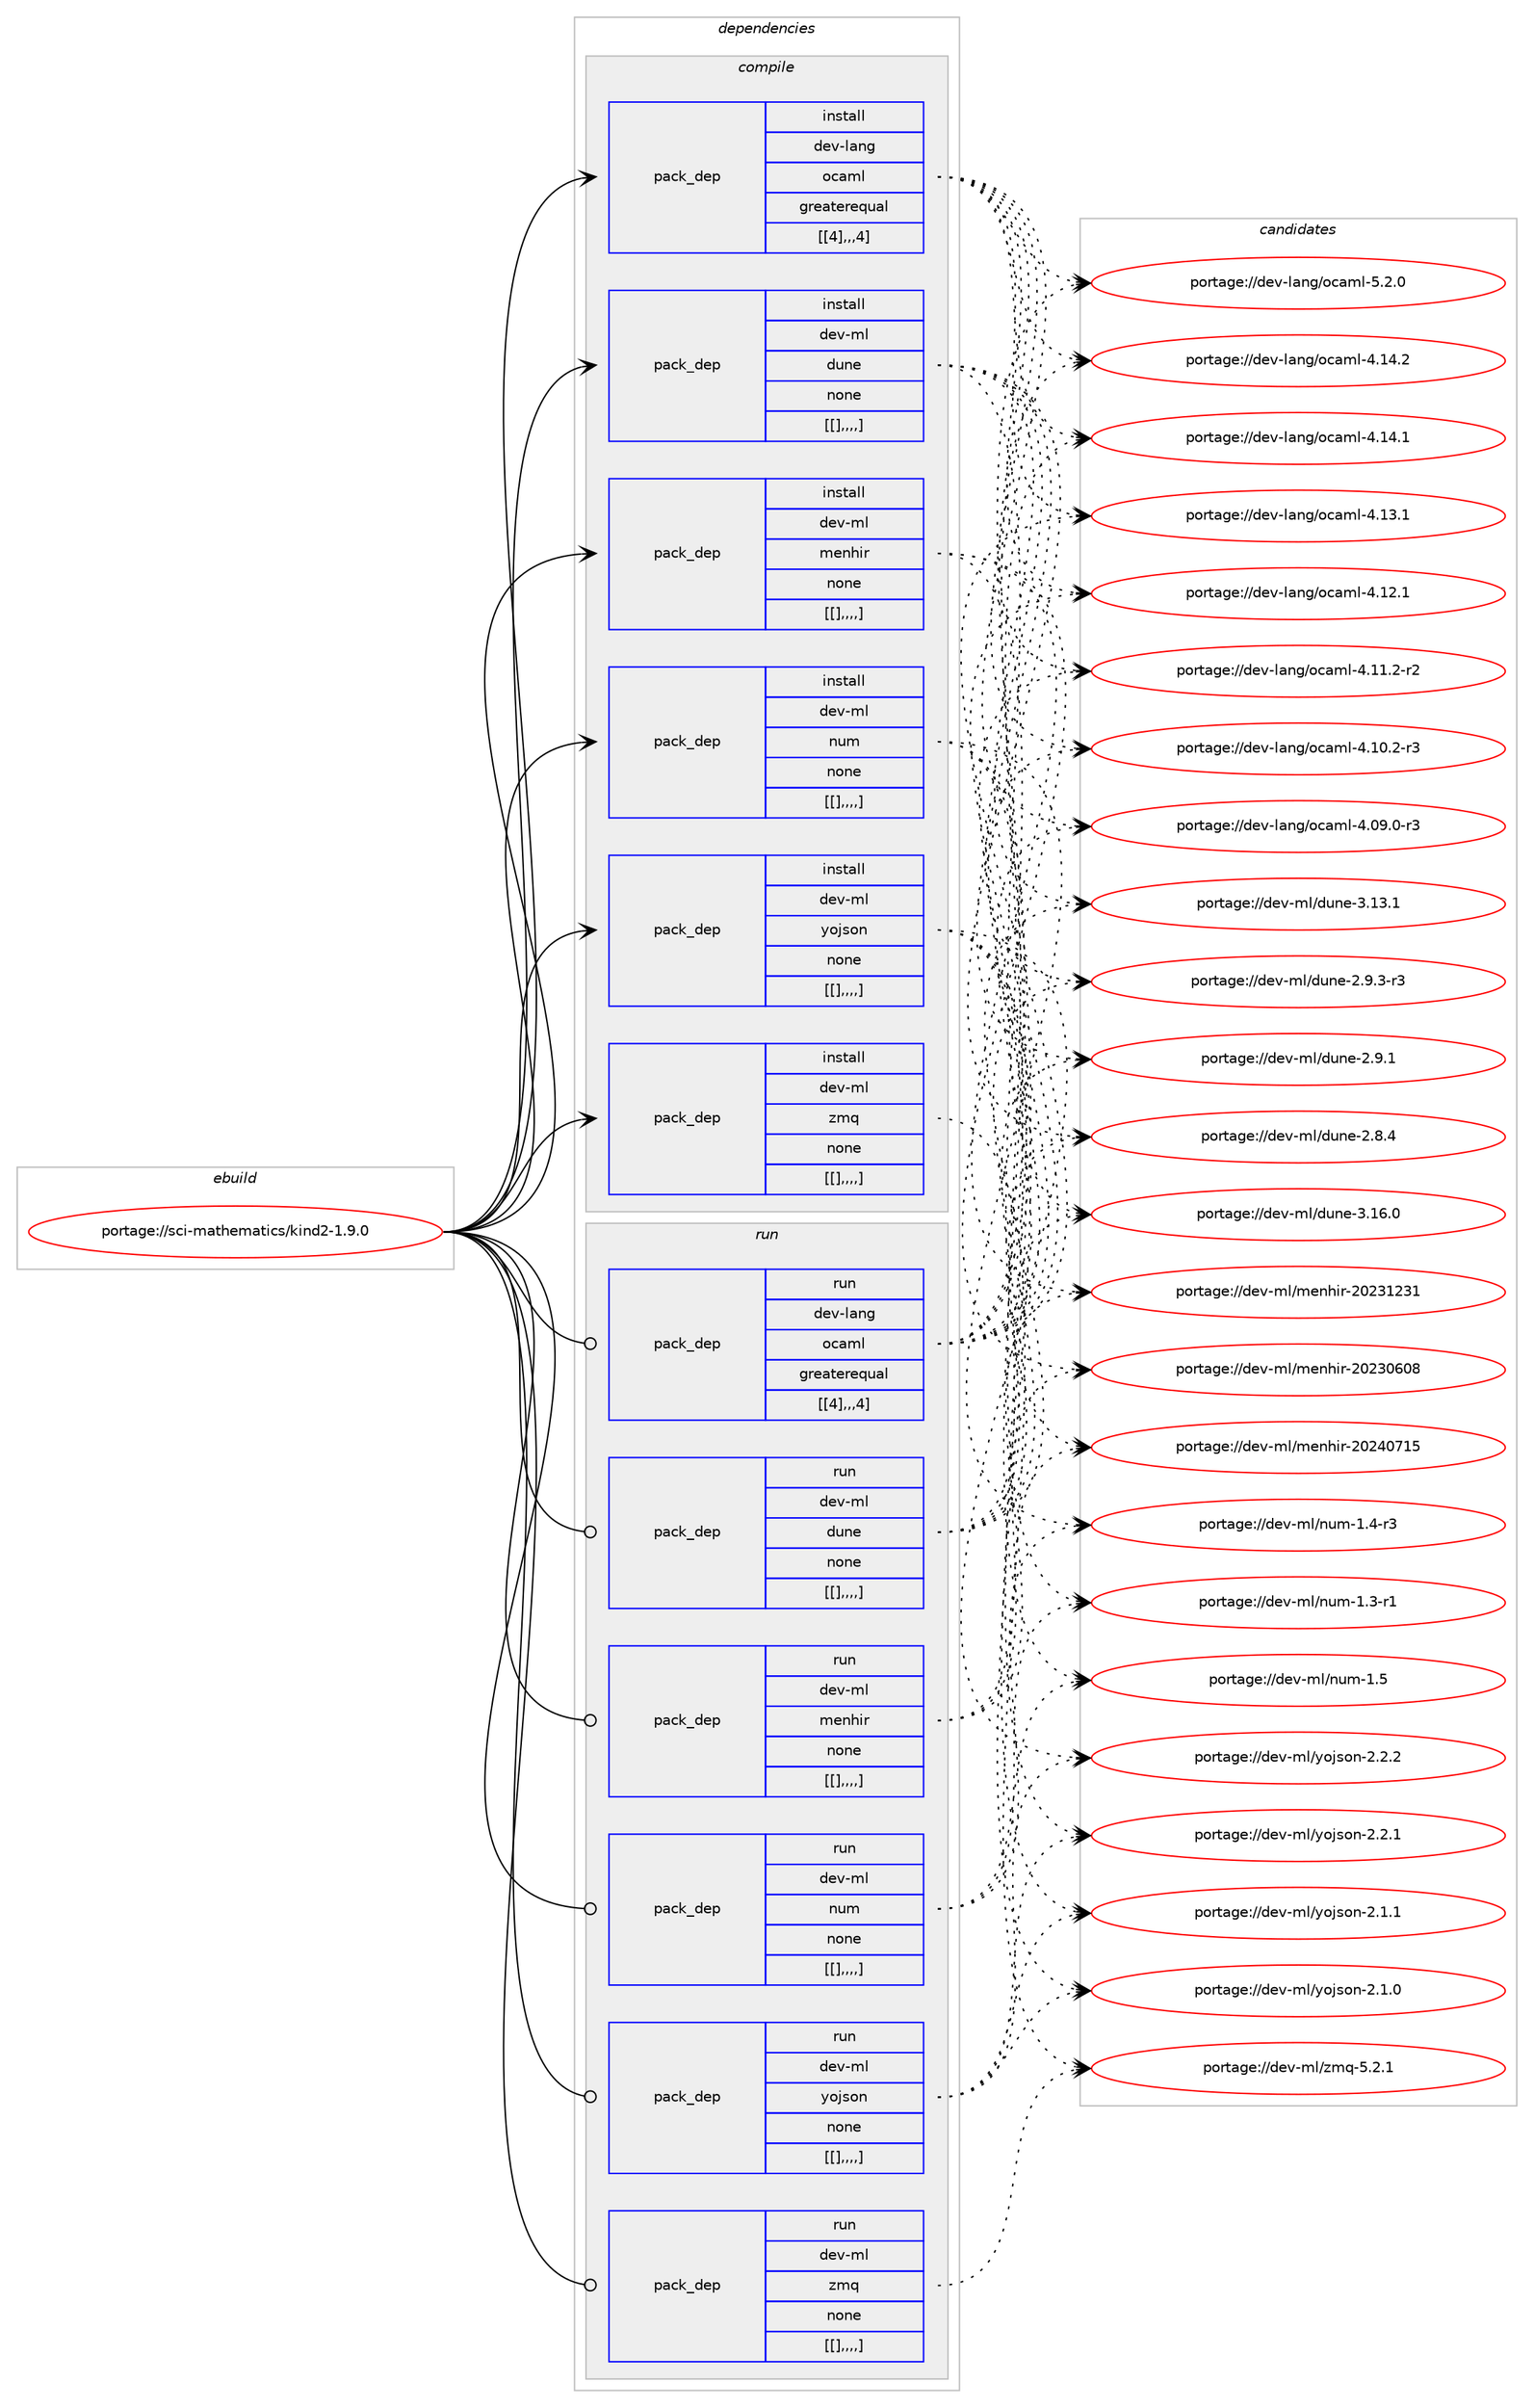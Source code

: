 digraph prolog {

# *************
# Graph options
# *************

newrank=true;
concentrate=true;
compound=true;
graph [rankdir=LR,fontname=Helvetica,fontsize=10,ranksep=1.5];#, ranksep=2.5, nodesep=0.2];
edge  [arrowhead=vee];
node  [fontname=Helvetica,fontsize=10];

# **********
# The ebuild
# **********

subgraph cluster_leftcol {
color=gray;
label=<<i>ebuild</i>>;
id [label="portage://sci-mathematics/kind2-1.9.0", color=red, width=4, href="../sci-mathematics/kind2-1.9.0.svg"];
}

# ****************
# The dependencies
# ****************

subgraph cluster_midcol {
color=gray;
label=<<i>dependencies</i>>;
subgraph cluster_compile {
fillcolor="#eeeeee";
style=filled;
label=<<i>compile</i>>;
subgraph pack309211 {
dependency424481 [label=<<TABLE BORDER="0" CELLBORDER="1" CELLSPACING="0" CELLPADDING="4" WIDTH="220"><TR><TD ROWSPAN="6" CELLPADDING="30">pack_dep</TD></TR><TR><TD WIDTH="110">install</TD></TR><TR><TD>dev-lang</TD></TR><TR><TD>ocaml</TD></TR><TR><TD>greaterequal</TD></TR><TR><TD>[[4],,,4]</TD></TR></TABLE>>, shape=none, color=blue];
}
id:e -> dependency424481:w [weight=20,style="solid",arrowhead="vee"];
subgraph pack309212 {
dependency424482 [label=<<TABLE BORDER="0" CELLBORDER="1" CELLSPACING="0" CELLPADDING="4" WIDTH="220"><TR><TD ROWSPAN="6" CELLPADDING="30">pack_dep</TD></TR><TR><TD WIDTH="110">install</TD></TR><TR><TD>dev-ml</TD></TR><TR><TD>dune</TD></TR><TR><TD>none</TD></TR><TR><TD>[[],,,,]</TD></TR></TABLE>>, shape=none, color=blue];
}
id:e -> dependency424482:w [weight=20,style="solid",arrowhead="vee"];
subgraph pack309213 {
dependency424483 [label=<<TABLE BORDER="0" CELLBORDER="1" CELLSPACING="0" CELLPADDING="4" WIDTH="220"><TR><TD ROWSPAN="6" CELLPADDING="30">pack_dep</TD></TR><TR><TD WIDTH="110">install</TD></TR><TR><TD>dev-ml</TD></TR><TR><TD>menhir</TD></TR><TR><TD>none</TD></TR><TR><TD>[[],,,,]</TD></TR></TABLE>>, shape=none, color=blue];
}
id:e -> dependency424483:w [weight=20,style="solid",arrowhead="vee"];
subgraph pack309214 {
dependency424484 [label=<<TABLE BORDER="0" CELLBORDER="1" CELLSPACING="0" CELLPADDING="4" WIDTH="220"><TR><TD ROWSPAN="6" CELLPADDING="30">pack_dep</TD></TR><TR><TD WIDTH="110">install</TD></TR><TR><TD>dev-ml</TD></TR><TR><TD>num</TD></TR><TR><TD>none</TD></TR><TR><TD>[[],,,,]</TD></TR></TABLE>>, shape=none, color=blue];
}
id:e -> dependency424484:w [weight=20,style="solid",arrowhead="vee"];
subgraph pack309215 {
dependency424485 [label=<<TABLE BORDER="0" CELLBORDER="1" CELLSPACING="0" CELLPADDING="4" WIDTH="220"><TR><TD ROWSPAN="6" CELLPADDING="30">pack_dep</TD></TR><TR><TD WIDTH="110">install</TD></TR><TR><TD>dev-ml</TD></TR><TR><TD>yojson</TD></TR><TR><TD>none</TD></TR><TR><TD>[[],,,,]</TD></TR></TABLE>>, shape=none, color=blue];
}
id:e -> dependency424485:w [weight=20,style="solid",arrowhead="vee"];
subgraph pack309216 {
dependency424486 [label=<<TABLE BORDER="0" CELLBORDER="1" CELLSPACING="0" CELLPADDING="4" WIDTH="220"><TR><TD ROWSPAN="6" CELLPADDING="30">pack_dep</TD></TR><TR><TD WIDTH="110">install</TD></TR><TR><TD>dev-ml</TD></TR><TR><TD>zmq</TD></TR><TR><TD>none</TD></TR><TR><TD>[[],,,,]</TD></TR></TABLE>>, shape=none, color=blue];
}
id:e -> dependency424486:w [weight=20,style="solid",arrowhead="vee"];
}
subgraph cluster_compileandrun {
fillcolor="#eeeeee";
style=filled;
label=<<i>compile and run</i>>;
}
subgraph cluster_run {
fillcolor="#eeeeee";
style=filled;
label=<<i>run</i>>;
subgraph pack309217 {
dependency424487 [label=<<TABLE BORDER="0" CELLBORDER="1" CELLSPACING="0" CELLPADDING="4" WIDTH="220"><TR><TD ROWSPAN="6" CELLPADDING="30">pack_dep</TD></TR><TR><TD WIDTH="110">run</TD></TR><TR><TD>dev-lang</TD></TR><TR><TD>ocaml</TD></TR><TR><TD>greaterequal</TD></TR><TR><TD>[[4],,,4]</TD></TR></TABLE>>, shape=none, color=blue];
}
id:e -> dependency424487:w [weight=20,style="solid",arrowhead="odot"];
subgraph pack309218 {
dependency424488 [label=<<TABLE BORDER="0" CELLBORDER="1" CELLSPACING="0" CELLPADDING="4" WIDTH="220"><TR><TD ROWSPAN="6" CELLPADDING="30">pack_dep</TD></TR><TR><TD WIDTH="110">run</TD></TR><TR><TD>dev-ml</TD></TR><TR><TD>dune</TD></TR><TR><TD>none</TD></TR><TR><TD>[[],,,,]</TD></TR></TABLE>>, shape=none, color=blue];
}
id:e -> dependency424488:w [weight=20,style="solid",arrowhead="odot"];
subgraph pack309219 {
dependency424489 [label=<<TABLE BORDER="0" CELLBORDER="1" CELLSPACING="0" CELLPADDING="4" WIDTH="220"><TR><TD ROWSPAN="6" CELLPADDING="30">pack_dep</TD></TR><TR><TD WIDTH="110">run</TD></TR><TR><TD>dev-ml</TD></TR><TR><TD>menhir</TD></TR><TR><TD>none</TD></TR><TR><TD>[[],,,,]</TD></TR></TABLE>>, shape=none, color=blue];
}
id:e -> dependency424489:w [weight=20,style="solid",arrowhead="odot"];
subgraph pack309220 {
dependency424490 [label=<<TABLE BORDER="0" CELLBORDER="1" CELLSPACING="0" CELLPADDING="4" WIDTH="220"><TR><TD ROWSPAN="6" CELLPADDING="30">pack_dep</TD></TR><TR><TD WIDTH="110">run</TD></TR><TR><TD>dev-ml</TD></TR><TR><TD>num</TD></TR><TR><TD>none</TD></TR><TR><TD>[[],,,,]</TD></TR></TABLE>>, shape=none, color=blue];
}
id:e -> dependency424490:w [weight=20,style="solid",arrowhead="odot"];
subgraph pack309221 {
dependency424491 [label=<<TABLE BORDER="0" CELLBORDER="1" CELLSPACING="0" CELLPADDING="4" WIDTH="220"><TR><TD ROWSPAN="6" CELLPADDING="30">pack_dep</TD></TR><TR><TD WIDTH="110">run</TD></TR><TR><TD>dev-ml</TD></TR><TR><TD>yojson</TD></TR><TR><TD>none</TD></TR><TR><TD>[[],,,,]</TD></TR></TABLE>>, shape=none, color=blue];
}
id:e -> dependency424491:w [weight=20,style="solid",arrowhead="odot"];
subgraph pack309222 {
dependency424492 [label=<<TABLE BORDER="0" CELLBORDER="1" CELLSPACING="0" CELLPADDING="4" WIDTH="220"><TR><TD ROWSPAN="6" CELLPADDING="30">pack_dep</TD></TR><TR><TD WIDTH="110">run</TD></TR><TR><TD>dev-ml</TD></TR><TR><TD>zmq</TD></TR><TR><TD>none</TD></TR><TR><TD>[[],,,,]</TD></TR></TABLE>>, shape=none, color=blue];
}
id:e -> dependency424492:w [weight=20,style="solid",arrowhead="odot"];
}
}

# **************
# The candidates
# **************

subgraph cluster_choices {
rank=same;
color=gray;
label=<<i>candidates</i>>;

subgraph choice309211 {
color=black;
nodesep=1;
choice1001011184510897110103471119997109108455346504648 [label="portage://dev-lang/ocaml-5.2.0", color=red, width=4,href="../dev-lang/ocaml-5.2.0.svg"];
choice100101118451089711010347111999710910845524649524650 [label="portage://dev-lang/ocaml-4.14.2", color=red, width=4,href="../dev-lang/ocaml-4.14.2.svg"];
choice100101118451089711010347111999710910845524649524649 [label="portage://dev-lang/ocaml-4.14.1", color=red, width=4,href="../dev-lang/ocaml-4.14.1.svg"];
choice100101118451089711010347111999710910845524649514649 [label="portage://dev-lang/ocaml-4.13.1", color=red, width=4,href="../dev-lang/ocaml-4.13.1.svg"];
choice100101118451089711010347111999710910845524649504649 [label="portage://dev-lang/ocaml-4.12.1", color=red, width=4,href="../dev-lang/ocaml-4.12.1.svg"];
choice1001011184510897110103471119997109108455246494946504511450 [label="portage://dev-lang/ocaml-4.11.2-r2", color=red, width=4,href="../dev-lang/ocaml-4.11.2-r2.svg"];
choice1001011184510897110103471119997109108455246494846504511451 [label="portage://dev-lang/ocaml-4.10.2-r3", color=red, width=4,href="../dev-lang/ocaml-4.10.2-r3.svg"];
choice1001011184510897110103471119997109108455246485746484511451 [label="portage://dev-lang/ocaml-4.09.0-r3", color=red, width=4,href="../dev-lang/ocaml-4.09.0-r3.svg"];
dependency424481:e -> choice1001011184510897110103471119997109108455346504648:w [style=dotted,weight="100"];
dependency424481:e -> choice100101118451089711010347111999710910845524649524650:w [style=dotted,weight="100"];
dependency424481:e -> choice100101118451089711010347111999710910845524649524649:w [style=dotted,weight="100"];
dependency424481:e -> choice100101118451089711010347111999710910845524649514649:w [style=dotted,weight="100"];
dependency424481:e -> choice100101118451089711010347111999710910845524649504649:w [style=dotted,weight="100"];
dependency424481:e -> choice1001011184510897110103471119997109108455246494946504511450:w [style=dotted,weight="100"];
dependency424481:e -> choice1001011184510897110103471119997109108455246494846504511451:w [style=dotted,weight="100"];
dependency424481:e -> choice1001011184510897110103471119997109108455246485746484511451:w [style=dotted,weight="100"];
}
subgraph choice309212 {
color=black;
nodesep=1;
choice100101118451091084710011711010145514649544648 [label="portage://dev-ml/dune-3.16.0", color=red, width=4,href="../dev-ml/dune-3.16.0.svg"];
choice100101118451091084710011711010145514649514649 [label="portage://dev-ml/dune-3.13.1", color=red, width=4,href="../dev-ml/dune-3.13.1.svg"];
choice10010111845109108471001171101014550465746514511451 [label="portage://dev-ml/dune-2.9.3-r3", color=red, width=4,href="../dev-ml/dune-2.9.3-r3.svg"];
choice1001011184510910847100117110101455046574649 [label="portage://dev-ml/dune-2.9.1", color=red, width=4,href="../dev-ml/dune-2.9.1.svg"];
choice1001011184510910847100117110101455046564652 [label="portage://dev-ml/dune-2.8.4", color=red, width=4,href="../dev-ml/dune-2.8.4.svg"];
dependency424482:e -> choice100101118451091084710011711010145514649544648:w [style=dotted,weight="100"];
dependency424482:e -> choice100101118451091084710011711010145514649514649:w [style=dotted,weight="100"];
dependency424482:e -> choice10010111845109108471001171101014550465746514511451:w [style=dotted,weight="100"];
dependency424482:e -> choice1001011184510910847100117110101455046574649:w [style=dotted,weight="100"];
dependency424482:e -> choice1001011184510910847100117110101455046564652:w [style=dotted,weight="100"];
}
subgraph choice309213 {
color=black;
nodesep=1;
choice1001011184510910847109101110104105114455048505248554953 [label="portage://dev-ml/menhir-20240715", color=red, width=4,href="../dev-ml/menhir-20240715.svg"];
choice1001011184510910847109101110104105114455048505149505149 [label="portage://dev-ml/menhir-20231231", color=red, width=4,href="../dev-ml/menhir-20231231.svg"];
choice1001011184510910847109101110104105114455048505148544856 [label="portage://dev-ml/menhir-20230608", color=red, width=4,href="../dev-ml/menhir-20230608.svg"];
dependency424483:e -> choice1001011184510910847109101110104105114455048505248554953:w [style=dotted,weight="100"];
dependency424483:e -> choice1001011184510910847109101110104105114455048505149505149:w [style=dotted,weight="100"];
dependency424483:e -> choice1001011184510910847109101110104105114455048505148544856:w [style=dotted,weight="100"];
}
subgraph choice309214 {
color=black;
nodesep=1;
choice100101118451091084711011710945494653 [label="portage://dev-ml/num-1.5", color=red, width=4,href="../dev-ml/num-1.5.svg"];
choice1001011184510910847110117109454946524511451 [label="portage://dev-ml/num-1.4-r3", color=red, width=4,href="../dev-ml/num-1.4-r3.svg"];
choice1001011184510910847110117109454946514511449 [label="portage://dev-ml/num-1.3-r1", color=red, width=4,href="../dev-ml/num-1.3-r1.svg"];
dependency424484:e -> choice100101118451091084711011710945494653:w [style=dotted,weight="100"];
dependency424484:e -> choice1001011184510910847110117109454946524511451:w [style=dotted,weight="100"];
dependency424484:e -> choice1001011184510910847110117109454946514511449:w [style=dotted,weight="100"];
}
subgraph choice309215 {
color=black;
nodesep=1;
choice1001011184510910847121111106115111110455046504650 [label="portage://dev-ml/yojson-2.2.2", color=red, width=4,href="../dev-ml/yojson-2.2.2.svg"];
choice1001011184510910847121111106115111110455046504649 [label="portage://dev-ml/yojson-2.2.1", color=red, width=4,href="../dev-ml/yojson-2.2.1.svg"];
choice1001011184510910847121111106115111110455046494649 [label="portage://dev-ml/yojson-2.1.1", color=red, width=4,href="../dev-ml/yojson-2.1.1.svg"];
choice1001011184510910847121111106115111110455046494648 [label="portage://dev-ml/yojson-2.1.0", color=red, width=4,href="../dev-ml/yojson-2.1.0.svg"];
dependency424485:e -> choice1001011184510910847121111106115111110455046504650:w [style=dotted,weight="100"];
dependency424485:e -> choice1001011184510910847121111106115111110455046504649:w [style=dotted,weight="100"];
dependency424485:e -> choice1001011184510910847121111106115111110455046494649:w [style=dotted,weight="100"];
dependency424485:e -> choice1001011184510910847121111106115111110455046494648:w [style=dotted,weight="100"];
}
subgraph choice309216 {
color=black;
nodesep=1;
choice1001011184510910847122109113455346504649 [label="portage://dev-ml/zmq-5.2.1", color=red, width=4,href="../dev-ml/zmq-5.2.1.svg"];
dependency424486:e -> choice1001011184510910847122109113455346504649:w [style=dotted,weight="100"];
}
subgraph choice309217 {
color=black;
nodesep=1;
choice1001011184510897110103471119997109108455346504648 [label="portage://dev-lang/ocaml-5.2.0", color=red, width=4,href="../dev-lang/ocaml-5.2.0.svg"];
choice100101118451089711010347111999710910845524649524650 [label="portage://dev-lang/ocaml-4.14.2", color=red, width=4,href="../dev-lang/ocaml-4.14.2.svg"];
choice100101118451089711010347111999710910845524649524649 [label="portage://dev-lang/ocaml-4.14.1", color=red, width=4,href="../dev-lang/ocaml-4.14.1.svg"];
choice100101118451089711010347111999710910845524649514649 [label="portage://dev-lang/ocaml-4.13.1", color=red, width=4,href="../dev-lang/ocaml-4.13.1.svg"];
choice100101118451089711010347111999710910845524649504649 [label="portage://dev-lang/ocaml-4.12.1", color=red, width=4,href="../dev-lang/ocaml-4.12.1.svg"];
choice1001011184510897110103471119997109108455246494946504511450 [label="portage://dev-lang/ocaml-4.11.2-r2", color=red, width=4,href="../dev-lang/ocaml-4.11.2-r2.svg"];
choice1001011184510897110103471119997109108455246494846504511451 [label="portage://dev-lang/ocaml-4.10.2-r3", color=red, width=4,href="../dev-lang/ocaml-4.10.2-r3.svg"];
choice1001011184510897110103471119997109108455246485746484511451 [label="portage://dev-lang/ocaml-4.09.0-r3", color=red, width=4,href="../dev-lang/ocaml-4.09.0-r3.svg"];
dependency424487:e -> choice1001011184510897110103471119997109108455346504648:w [style=dotted,weight="100"];
dependency424487:e -> choice100101118451089711010347111999710910845524649524650:w [style=dotted,weight="100"];
dependency424487:e -> choice100101118451089711010347111999710910845524649524649:w [style=dotted,weight="100"];
dependency424487:e -> choice100101118451089711010347111999710910845524649514649:w [style=dotted,weight="100"];
dependency424487:e -> choice100101118451089711010347111999710910845524649504649:w [style=dotted,weight="100"];
dependency424487:e -> choice1001011184510897110103471119997109108455246494946504511450:w [style=dotted,weight="100"];
dependency424487:e -> choice1001011184510897110103471119997109108455246494846504511451:w [style=dotted,weight="100"];
dependency424487:e -> choice1001011184510897110103471119997109108455246485746484511451:w [style=dotted,weight="100"];
}
subgraph choice309218 {
color=black;
nodesep=1;
choice100101118451091084710011711010145514649544648 [label="portage://dev-ml/dune-3.16.0", color=red, width=4,href="../dev-ml/dune-3.16.0.svg"];
choice100101118451091084710011711010145514649514649 [label="portage://dev-ml/dune-3.13.1", color=red, width=4,href="../dev-ml/dune-3.13.1.svg"];
choice10010111845109108471001171101014550465746514511451 [label="portage://dev-ml/dune-2.9.3-r3", color=red, width=4,href="../dev-ml/dune-2.9.3-r3.svg"];
choice1001011184510910847100117110101455046574649 [label="portage://dev-ml/dune-2.9.1", color=red, width=4,href="../dev-ml/dune-2.9.1.svg"];
choice1001011184510910847100117110101455046564652 [label="portage://dev-ml/dune-2.8.4", color=red, width=4,href="../dev-ml/dune-2.8.4.svg"];
dependency424488:e -> choice100101118451091084710011711010145514649544648:w [style=dotted,weight="100"];
dependency424488:e -> choice100101118451091084710011711010145514649514649:w [style=dotted,weight="100"];
dependency424488:e -> choice10010111845109108471001171101014550465746514511451:w [style=dotted,weight="100"];
dependency424488:e -> choice1001011184510910847100117110101455046574649:w [style=dotted,weight="100"];
dependency424488:e -> choice1001011184510910847100117110101455046564652:w [style=dotted,weight="100"];
}
subgraph choice309219 {
color=black;
nodesep=1;
choice1001011184510910847109101110104105114455048505248554953 [label="portage://dev-ml/menhir-20240715", color=red, width=4,href="../dev-ml/menhir-20240715.svg"];
choice1001011184510910847109101110104105114455048505149505149 [label="portage://dev-ml/menhir-20231231", color=red, width=4,href="../dev-ml/menhir-20231231.svg"];
choice1001011184510910847109101110104105114455048505148544856 [label="portage://dev-ml/menhir-20230608", color=red, width=4,href="../dev-ml/menhir-20230608.svg"];
dependency424489:e -> choice1001011184510910847109101110104105114455048505248554953:w [style=dotted,weight="100"];
dependency424489:e -> choice1001011184510910847109101110104105114455048505149505149:w [style=dotted,weight="100"];
dependency424489:e -> choice1001011184510910847109101110104105114455048505148544856:w [style=dotted,weight="100"];
}
subgraph choice309220 {
color=black;
nodesep=1;
choice100101118451091084711011710945494653 [label="portage://dev-ml/num-1.5", color=red, width=4,href="../dev-ml/num-1.5.svg"];
choice1001011184510910847110117109454946524511451 [label="portage://dev-ml/num-1.4-r3", color=red, width=4,href="../dev-ml/num-1.4-r3.svg"];
choice1001011184510910847110117109454946514511449 [label="portage://dev-ml/num-1.3-r1", color=red, width=4,href="../dev-ml/num-1.3-r1.svg"];
dependency424490:e -> choice100101118451091084711011710945494653:w [style=dotted,weight="100"];
dependency424490:e -> choice1001011184510910847110117109454946524511451:w [style=dotted,weight="100"];
dependency424490:e -> choice1001011184510910847110117109454946514511449:w [style=dotted,weight="100"];
}
subgraph choice309221 {
color=black;
nodesep=1;
choice1001011184510910847121111106115111110455046504650 [label="portage://dev-ml/yojson-2.2.2", color=red, width=4,href="../dev-ml/yojson-2.2.2.svg"];
choice1001011184510910847121111106115111110455046504649 [label="portage://dev-ml/yojson-2.2.1", color=red, width=4,href="../dev-ml/yojson-2.2.1.svg"];
choice1001011184510910847121111106115111110455046494649 [label="portage://dev-ml/yojson-2.1.1", color=red, width=4,href="../dev-ml/yojson-2.1.1.svg"];
choice1001011184510910847121111106115111110455046494648 [label="portage://dev-ml/yojson-2.1.0", color=red, width=4,href="../dev-ml/yojson-2.1.0.svg"];
dependency424491:e -> choice1001011184510910847121111106115111110455046504650:w [style=dotted,weight="100"];
dependency424491:e -> choice1001011184510910847121111106115111110455046504649:w [style=dotted,weight="100"];
dependency424491:e -> choice1001011184510910847121111106115111110455046494649:w [style=dotted,weight="100"];
dependency424491:e -> choice1001011184510910847121111106115111110455046494648:w [style=dotted,weight="100"];
}
subgraph choice309222 {
color=black;
nodesep=1;
choice1001011184510910847122109113455346504649 [label="portage://dev-ml/zmq-5.2.1", color=red, width=4,href="../dev-ml/zmq-5.2.1.svg"];
dependency424492:e -> choice1001011184510910847122109113455346504649:w [style=dotted,weight="100"];
}
}

}
